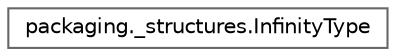 digraph "Graphical Class Hierarchy"
{
 // LATEX_PDF_SIZE
  bgcolor="transparent";
  edge [fontname=Helvetica,fontsize=10,labelfontname=Helvetica,labelfontsize=10];
  node [fontname=Helvetica,fontsize=10,shape=box,height=0.2,width=0.4];
  rankdir="LR";
  Node0 [id="Node000000",label="packaging._structures.InfinityType",height=0.2,width=0.4,color="grey40", fillcolor="white", style="filled",URL="$classpackaging_1_1__structures_1_1_infinity_type.html",tooltip=" "];
}

